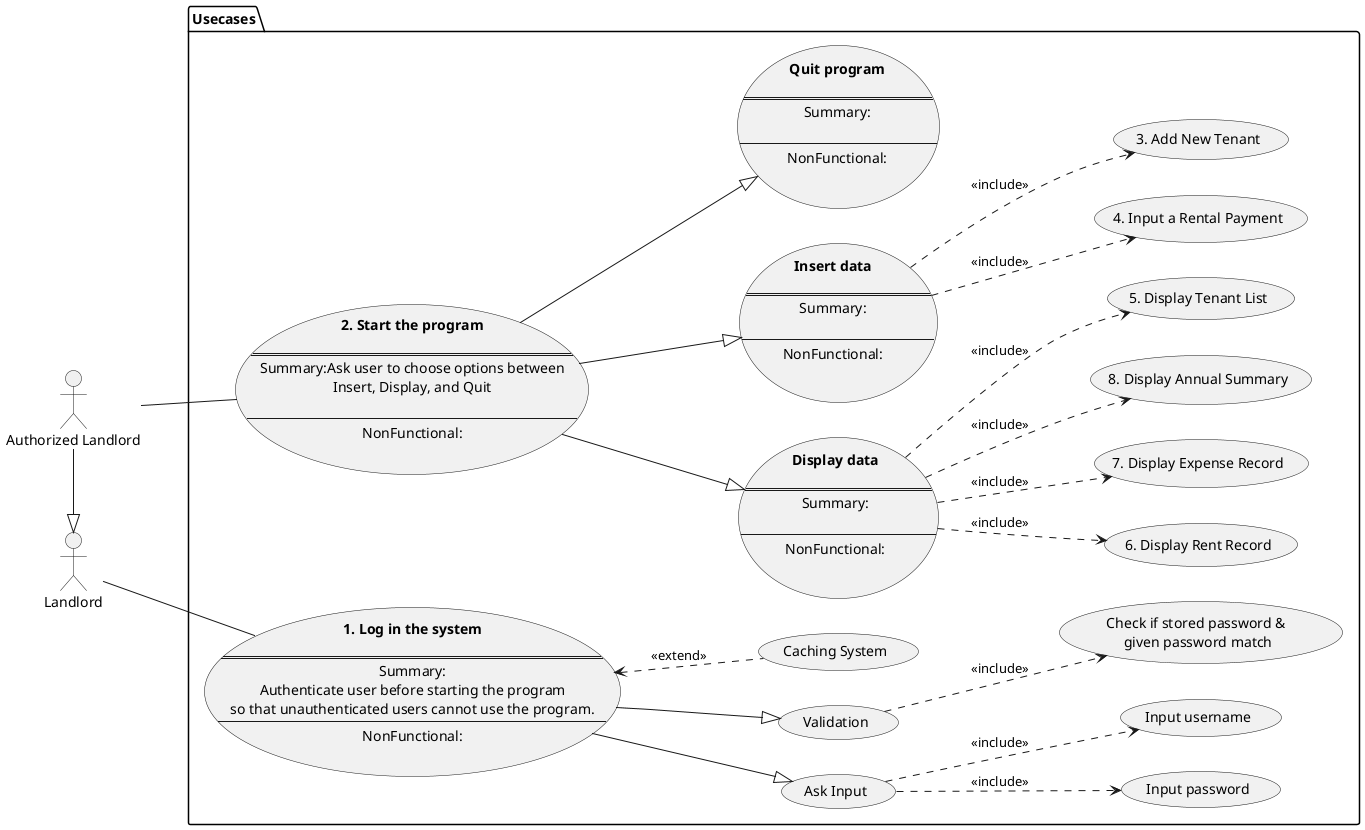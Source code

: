 @startuml ben
left to right direction
actor Landlord as L
actor "Authorized Landlord" as AL
package "Usecases" {
    
    usecase LogIn as "**1. Log in the system**\n
    ==
    Summary:\nAuthenticate user before starting the program\nso that unauthenticated users cannot use the program.
    --
    NonFunctional:\n
    "
    (Ask Input) as AI
    (Validation) as V
    (Caching System) as Cache
    LogIn --|>AI
    LogIn --|>V
    LogIn <.. Cache: "<<extend>>"
    AI ..>(Input username): "<<include>>"
    AI ..>(Input password): "<<include>>"
    V ..>(Check if stored password & \ngiven password match): "<<include>>"

    usecase Start as "**2. Start the program**\n
    ==
    Summary:Ask user to choose options between\nInsert, Display, and Quit\n
    --
    NonFunctional:\n"

    usecase Display as "**Display data**\n
    ==
    Summary:\n
    --
    NonFunctional:\n
    "

    (5. Display Tenant List) as DTL
    (6. Display Rent Record) as DRR
    (7. Display Expense Record) as DER
    (8. Display Annual Summary) as DAS
    
    Display ..>(DTL): "<<include>>"
    Display ..>(DRR): "<<include>>"
    Display ..>(DER): "<<include>>"
    Display ..>(DAS): "<<include>>"

    /'
    DER ..> (Month Date): "<<include>>"
    DER ..> (Budget Category): "<<include>>"
    DER ..> (Payee): "<<include>>"
    DER ..> (Amount): "<<include>>"

    DAS ..> (Display Table): "<<include>>"
    DAS ..> (Display budget): "<<include>>"
    DAS ..> (Display balance): "<<include>>"
    '/

    usecase InsertData as "**Insert data**\n
    ==
    Summary:\n
    --
    NonFunctional:\n
    "
    (3. Add New Tenant) as ANT
    (4. Input a Rental Payment) as IRP
    InsertData ..> ANT: "<<include>>"
    InsertData ..> IRP: "<<include>>"

    usecase Quit as "**Quit program**\n
    ==
    Summary:\n
    --
    NonFunctional:\n
    "
}


AL -|> L
L -- LogIn
AL -- Start

Start --|> Display
Start --|> InsertData
Start --|> Quit

@enduml